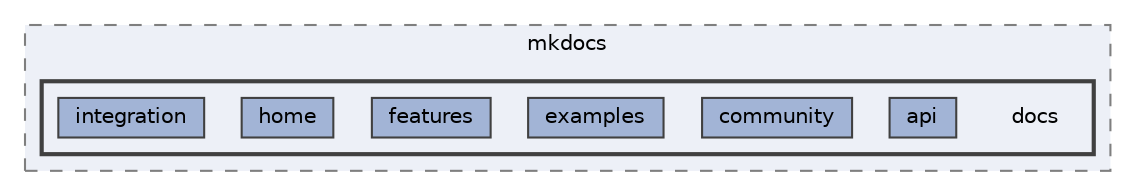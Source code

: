 digraph "/home/ale/sparse-matrix/json/docs/mkdocs/docs"
{
 // LATEX_PDF_SIZE
  bgcolor="transparent";
  edge [fontname=Helvetica,fontsize=10,labelfontname=Helvetica,labelfontsize=10];
  node [fontname=Helvetica,fontsize=10,shape=box,height=0.2,width=0.4];
  compound=true
  subgraph clusterdir_60b9f11d164d73ffb38aeaf48a443088 {
    graph [ bgcolor="#edf0f7", pencolor="grey50", label="mkdocs", fontname=Helvetica,fontsize=10 style="filled,dashed", URL="dir_60b9f11d164d73ffb38aeaf48a443088.html",tooltip=""]
  subgraph clusterdir_768fd88be8e84baf5ea3225cb5d69a58 {
    graph [ bgcolor="#edf0f7", pencolor="grey25", label="", fontname=Helvetica,fontsize=10 style="filled,bold", URL="dir_768fd88be8e84baf5ea3225cb5d69a58.html",tooltip=""]
    dir_768fd88be8e84baf5ea3225cb5d69a58 [shape=plaintext, label="docs"];
  dir_1cb66216308d3a94698848d80b87715c [label="api", fillcolor="#a2b4d6", color="grey25", style="filled", URL="dir_1cb66216308d3a94698848d80b87715c.html",tooltip=""];
  dir_8cbfb012dcd47a98ed6199f90f449cbb [label="community", fillcolor="#a2b4d6", color="grey25", style="filled", URL="dir_8cbfb012dcd47a98ed6199f90f449cbb.html",tooltip=""];
  dir_09a47d5d79fb69e3a1e371a774c698ee [label="examples", fillcolor="#a2b4d6", color="grey25", style="filled", URL="dir_09a47d5d79fb69e3a1e371a774c698ee.html",tooltip=""];
  dir_7a3eeb3a39fe327e456357b4f59efc0f [label="features", fillcolor="#a2b4d6", color="grey25", style="filled", URL="dir_7a3eeb3a39fe327e456357b4f59efc0f.html",tooltip=""];
  dir_d39f5103fc6bce4616b51dc9fa870813 [label="home", fillcolor="#a2b4d6", color="grey25", style="filled", URL="dir_d39f5103fc6bce4616b51dc9fa870813.html",tooltip=""];
  dir_19b36ec3831896adaf9b65df7b7b5c1a [label="integration", fillcolor="#a2b4d6", color="grey25", style="filled", URL="dir_19b36ec3831896adaf9b65df7b7b5c1a.html",tooltip=""];
  }
  }
}

